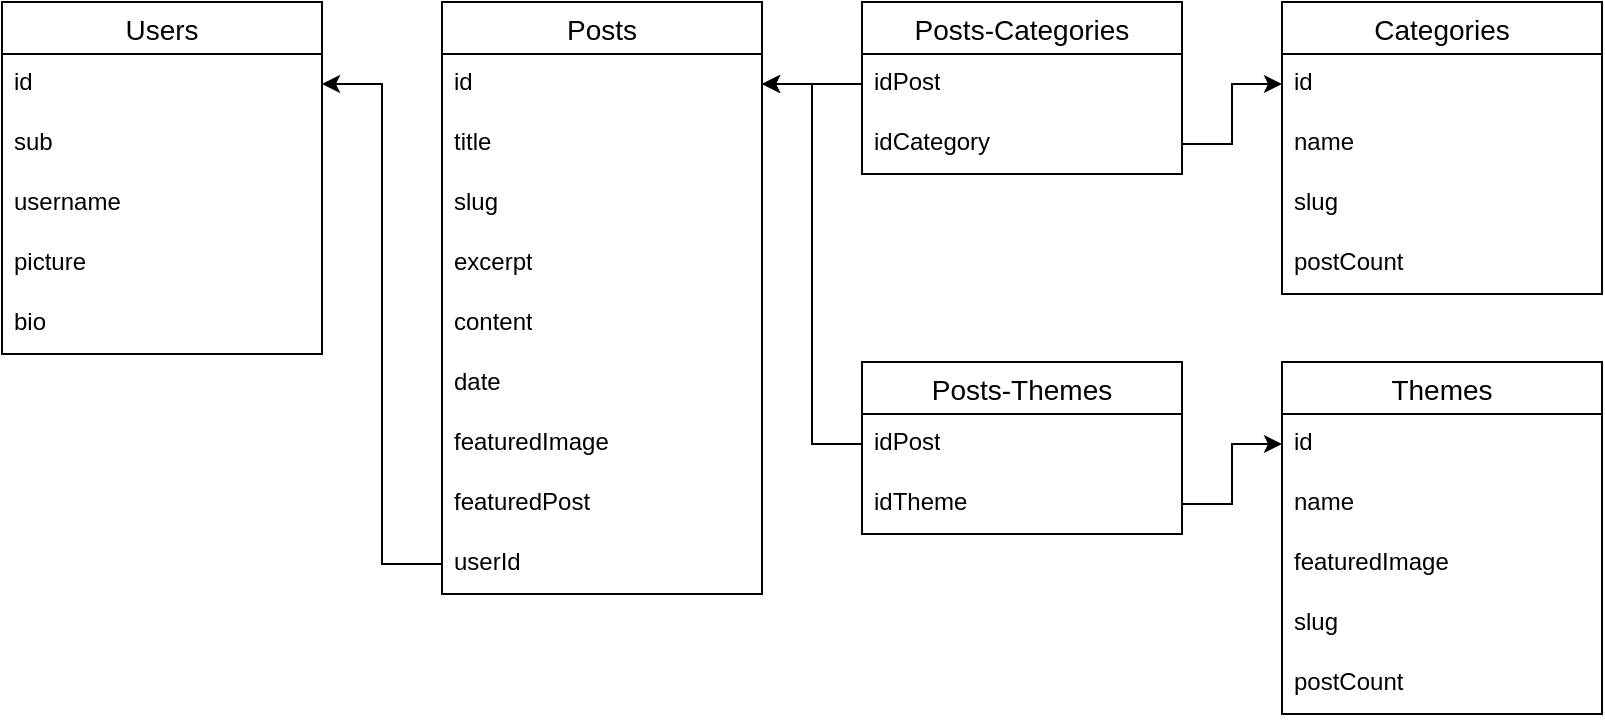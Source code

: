 <mxfile version="24.7.8">
  <diagram name="Página-1" id="kreef9xKFhjVskXejNy1">
    <mxGraphModel dx="1434" dy="820" grid="1" gridSize="10" guides="1" tooltips="1" connect="1" arrows="1" fold="1" page="1" pageScale="1" pageWidth="827" pageHeight="1169" math="0" shadow="0">
      <root>
        <mxCell id="0" />
        <mxCell id="1" parent="0" />
        <mxCell id="upbzSgsOyyYsz9vu7lGP-11" value="Users" style="swimlane;fontStyle=0;childLayout=stackLayout;horizontal=1;startSize=26;horizontalStack=0;resizeParent=1;resizeParentMax=0;resizeLast=0;collapsible=1;marginBottom=0;align=center;fontSize=14;" vertex="1" parent="1">
          <mxGeometry x="60" y="140" width="160" height="176" as="geometry" />
        </mxCell>
        <mxCell id="upbzSgsOyyYsz9vu7lGP-12" value="id" style="text;strokeColor=none;fillColor=none;spacingLeft=4;spacingRight=4;overflow=hidden;rotatable=0;points=[[0,0.5],[1,0.5]];portConstraint=eastwest;fontSize=12;whiteSpace=wrap;html=1;" vertex="1" parent="upbzSgsOyyYsz9vu7lGP-11">
          <mxGeometry y="26" width="160" height="30" as="geometry" />
        </mxCell>
        <mxCell id="upbzSgsOyyYsz9vu7lGP-13" value="sub" style="text;strokeColor=none;fillColor=none;spacingLeft=4;spacingRight=4;overflow=hidden;rotatable=0;points=[[0,0.5],[1,0.5]];portConstraint=eastwest;fontSize=12;whiteSpace=wrap;html=1;" vertex="1" parent="upbzSgsOyyYsz9vu7lGP-11">
          <mxGeometry y="56" width="160" height="30" as="geometry" />
        </mxCell>
        <mxCell id="upbzSgsOyyYsz9vu7lGP-14" value="username" style="text;strokeColor=none;fillColor=none;spacingLeft=4;spacingRight=4;overflow=hidden;rotatable=0;points=[[0,0.5],[1,0.5]];portConstraint=eastwest;fontSize=12;whiteSpace=wrap;html=1;" vertex="1" parent="upbzSgsOyyYsz9vu7lGP-11">
          <mxGeometry y="86" width="160" height="30" as="geometry" />
        </mxCell>
        <mxCell id="upbzSgsOyyYsz9vu7lGP-15" value="picture" style="text;strokeColor=none;fillColor=none;spacingLeft=4;spacingRight=4;overflow=hidden;rotatable=0;points=[[0,0.5],[1,0.5]];portConstraint=eastwest;fontSize=12;whiteSpace=wrap;html=1;" vertex="1" parent="upbzSgsOyyYsz9vu7lGP-11">
          <mxGeometry y="116" width="160" height="30" as="geometry" />
        </mxCell>
        <mxCell id="upbzSgsOyyYsz9vu7lGP-16" value="bio" style="text;strokeColor=none;fillColor=none;spacingLeft=4;spacingRight=4;overflow=hidden;rotatable=0;points=[[0,0.5],[1,0.5]];portConstraint=eastwest;fontSize=12;whiteSpace=wrap;html=1;" vertex="1" parent="upbzSgsOyyYsz9vu7lGP-11">
          <mxGeometry y="146" width="160" height="30" as="geometry" />
        </mxCell>
        <mxCell id="upbzSgsOyyYsz9vu7lGP-17" value="Posts" style="swimlane;fontStyle=0;childLayout=stackLayout;horizontal=1;startSize=26;horizontalStack=0;resizeParent=1;resizeParentMax=0;resizeLast=0;collapsible=1;marginBottom=0;align=center;fontSize=14;" vertex="1" parent="1">
          <mxGeometry x="280" y="140" width="160" height="296" as="geometry" />
        </mxCell>
        <mxCell id="upbzSgsOyyYsz9vu7lGP-18" value="id" style="text;strokeColor=none;fillColor=none;spacingLeft=4;spacingRight=4;overflow=hidden;rotatable=0;points=[[0,0.5],[1,0.5]];portConstraint=eastwest;fontSize=12;whiteSpace=wrap;html=1;" vertex="1" parent="upbzSgsOyyYsz9vu7lGP-17">
          <mxGeometry y="26" width="160" height="30" as="geometry" />
        </mxCell>
        <mxCell id="upbzSgsOyyYsz9vu7lGP-19" value="title" style="text;strokeColor=none;fillColor=none;spacingLeft=4;spacingRight=4;overflow=hidden;rotatable=0;points=[[0,0.5],[1,0.5]];portConstraint=eastwest;fontSize=12;whiteSpace=wrap;html=1;" vertex="1" parent="upbzSgsOyyYsz9vu7lGP-17">
          <mxGeometry y="56" width="160" height="30" as="geometry" />
        </mxCell>
        <mxCell id="upbzSgsOyyYsz9vu7lGP-20" value="slug" style="text;strokeColor=none;fillColor=none;spacingLeft=4;spacingRight=4;overflow=hidden;rotatable=0;points=[[0,0.5],[1,0.5]];portConstraint=eastwest;fontSize=12;whiteSpace=wrap;html=1;" vertex="1" parent="upbzSgsOyyYsz9vu7lGP-17">
          <mxGeometry y="86" width="160" height="30" as="geometry" />
        </mxCell>
        <mxCell id="upbzSgsOyyYsz9vu7lGP-21" value="excerpt" style="text;strokeColor=none;fillColor=none;spacingLeft=4;spacingRight=4;overflow=hidden;rotatable=0;points=[[0,0.5],[1,0.5]];portConstraint=eastwest;fontSize=12;whiteSpace=wrap;html=1;" vertex="1" parent="upbzSgsOyyYsz9vu7lGP-17">
          <mxGeometry y="116" width="160" height="30" as="geometry" />
        </mxCell>
        <mxCell id="upbzSgsOyyYsz9vu7lGP-22" value="content" style="text;strokeColor=none;fillColor=none;spacingLeft=4;spacingRight=4;overflow=hidden;rotatable=0;points=[[0,0.5],[1,0.5]];portConstraint=eastwest;fontSize=12;whiteSpace=wrap;html=1;" vertex="1" parent="upbzSgsOyyYsz9vu7lGP-17">
          <mxGeometry y="146" width="160" height="30" as="geometry" />
        </mxCell>
        <mxCell id="upbzSgsOyyYsz9vu7lGP-23" value="date" style="text;strokeColor=none;fillColor=none;spacingLeft=4;spacingRight=4;overflow=hidden;rotatable=0;points=[[0,0.5],[1,0.5]];portConstraint=eastwest;fontSize=12;whiteSpace=wrap;html=1;" vertex="1" parent="upbzSgsOyyYsz9vu7lGP-17">
          <mxGeometry y="176" width="160" height="30" as="geometry" />
        </mxCell>
        <mxCell id="upbzSgsOyyYsz9vu7lGP-24" value="featuredImage" style="text;strokeColor=none;fillColor=none;spacingLeft=4;spacingRight=4;overflow=hidden;rotatable=0;points=[[0,0.5],[1,0.5]];portConstraint=eastwest;fontSize=12;whiteSpace=wrap;html=1;" vertex="1" parent="upbzSgsOyyYsz9vu7lGP-17">
          <mxGeometry y="206" width="160" height="30" as="geometry" />
        </mxCell>
        <mxCell id="upbzSgsOyyYsz9vu7lGP-25" value="featuredPost" style="text;strokeColor=none;fillColor=none;spacingLeft=4;spacingRight=4;overflow=hidden;rotatable=0;points=[[0,0.5],[1,0.5]];portConstraint=eastwest;fontSize=12;whiteSpace=wrap;html=1;" vertex="1" parent="upbzSgsOyyYsz9vu7lGP-17">
          <mxGeometry y="236" width="160" height="30" as="geometry" />
        </mxCell>
        <mxCell id="upbzSgsOyyYsz9vu7lGP-26" value="userId" style="text;strokeColor=none;fillColor=none;spacingLeft=4;spacingRight=4;overflow=hidden;rotatable=0;points=[[0,0.5],[1,0.5]];portConstraint=eastwest;fontSize=12;whiteSpace=wrap;html=1;dashed=1;" vertex="1" parent="upbzSgsOyyYsz9vu7lGP-17">
          <mxGeometry y="266" width="160" height="30" as="geometry" />
        </mxCell>
        <mxCell id="upbzSgsOyyYsz9vu7lGP-27" style="edgeStyle=orthogonalEdgeStyle;rounded=0;orthogonalLoop=1;jettySize=auto;html=1;exitX=1;exitY=0.5;exitDx=0;exitDy=0;entryX=0;entryY=0.5;entryDx=0;entryDy=0;startArrow=classic;startFill=1;endArrow=none;endFill=0;" edge="1" parent="1" source="upbzSgsOyyYsz9vu7lGP-12" target="upbzSgsOyyYsz9vu7lGP-26">
          <mxGeometry relative="1" as="geometry" />
        </mxCell>
        <mxCell id="upbzSgsOyyYsz9vu7lGP-28" value="Categories" style="swimlane;fontStyle=0;childLayout=stackLayout;horizontal=1;startSize=26;horizontalStack=0;resizeParent=1;resizeParentMax=0;resizeLast=0;collapsible=1;marginBottom=0;align=center;fontSize=14;" vertex="1" parent="1">
          <mxGeometry x="700" y="140" width="160" height="146" as="geometry" />
        </mxCell>
        <mxCell id="upbzSgsOyyYsz9vu7lGP-29" value="id" style="text;strokeColor=none;fillColor=none;spacingLeft=4;spacingRight=4;overflow=hidden;rotatable=0;points=[[0,0.5],[1,0.5]];portConstraint=eastwest;fontSize=12;whiteSpace=wrap;html=1;" vertex="1" parent="upbzSgsOyyYsz9vu7lGP-28">
          <mxGeometry y="26" width="160" height="30" as="geometry" />
        </mxCell>
        <mxCell id="upbzSgsOyyYsz9vu7lGP-30" value="name" style="text;strokeColor=none;fillColor=none;spacingLeft=4;spacingRight=4;overflow=hidden;rotatable=0;points=[[0,0.5],[1,0.5]];portConstraint=eastwest;fontSize=12;whiteSpace=wrap;html=1;" vertex="1" parent="upbzSgsOyyYsz9vu7lGP-28">
          <mxGeometry y="56" width="160" height="30" as="geometry" />
        </mxCell>
        <mxCell id="upbzSgsOyyYsz9vu7lGP-31" value="slug" style="text;strokeColor=none;fillColor=none;spacingLeft=4;spacingRight=4;overflow=hidden;rotatable=0;points=[[0,0.5],[1,0.5]];portConstraint=eastwest;fontSize=12;whiteSpace=wrap;html=1;" vertex="1" parent="upbzSgsOyyYsz9vu7lGP-28">
          <mxGeometry y="86" width="160" height="30" as="geometry" />
        </mxCell>
        <mxCell id="upbzSgsOyyYsz9vu7lGP-32" value="postCount" style="text;strokeColor=none;fillColor=none;spacingLeft=4;spacingRight=4;overflow=hidden;rotatable=0;points=[[0,0.5],[1,0.5]];portConstraint=eastwest;fontSize=12;whiteSpace=wrap;html=1;" vertex="1" parent="upbzSgsOyyYsz9vu7lGP-28">
          <mxGeometry y="116" width="160" height="30" as="geometry" />
        </mxCell>
        <mxCell id="upbzSgsOyyYsz9vu7lGP-38" value="Posts-Categories" style="swimlane;fontStyle=0;childLayout=stackLayout;horizontal=1;startSize=26;horizontalStack=0;resizeParent=1;resizeParentMax=0;resizeLast=0;collapsible=1;marginBottom=0;align=center;fontSize=14;" vertex="1" parent="1">
          <mxGeometry x="490" y="140" width="160" height="86" as="geometry" />
        </mxCell>
        <mxCell id="upbzSgsOyyYsz9vu7lGP-39" value="idPost" style="text;strokeColor=none;fillColor=none;spacingLeft=4;spacingRight=4;overflow=hidden;rotatable=0;points=[[0,0.5],[1,0.5]];portConstraint=eastwest;fontSize=12;whiteSpace=wrap;html=1;" vertex="1" parent="upbzSgsOyyYsz9vu7lGP-38">
          <mxGeometry y="26" width="160" height="30" as="geometry" />
        </mxCell>
        <mxCell id="upbzSgsOyyYsz9vu7lGP-40" value="idCategory" style="text;strokeColor=none;fillColor=none;spacingLeft=4;spacingRight=4;overflow=hidden;rotatable=0;points=[[0,0.5],[1,0.5]];portConstraint=eastwest;fontSize=12;whiteSpace=wrap;html=1;" vertex="1" parent="upbzSgsOyyYsz9vu7lGP-38">
          <mxGeometry y="56" width="160" height="30" as="geometry" />
        </mxCell>
        <mxCell id="upbzSgsOyyYsz9vu7lGP-43" style="edgeStyle=orthogonalEdgeStyle;rounded=0;orthogonalLoop=1;jettySize=auto;html=1;exitX=0;exitY=0.5;exitDx=0;exitDy=0;entryX=1;entryY=0.5;entryDx=0;entryDy=0;" edge="1" parent="1" source="upbzSgsOyyYsz9vu7lGP-39" target="upbzSgsOyyYsz9vu7lGP-18">
          <mxGeometry relative="1" as="geometry" />
        </mxCell>
        <mxCell id="upbzSgsOyyYsz9vu7lGP-44" style="edgeStyle=orthogonalEdgeStyle;rounded=0;orthogonalLoop=1;jettySize=auto;html=1;exitX=1;exitY=0.5;exitDx=0;exitDy=0;entryX=0;entryY=0.5;entryDx=0;entryDy=0;" edge="1" parent="1" source="upbzSgsOyyYsz9vu7lGP-40" target="upbzSgsOyyYsz9vu7lGP-29">
          <mxGeometry relative="1" as="geometry" />
        </mxCell>
        <mxCell id="upbzSgsOyyYsz9vu7lGP-45" value="Themes" style="swimlane;fontStyle=0;childLayout=stackLayout;horizontal=1;startSize=26;horizontalStack=0;resizeParent=1;resizeParentMax=0;resizeLast=0;collapsible=1;marginBottom=0;align=center;fontSize=14;" vertex="1" parent="1">
          <mxGeometry x="700" y="320" width="160" height="176" as="geometry" />
        </mxCell>
        <mxCell id="upbzSgsOyyYsz9vu7lGP-46" value="id" style="text;strokeColor=none;fillColor=none;spacingLeft=4;spacingRight=4;overflow=hidden;rotatable=0;points=[[0,0.5],[1,0.5]];portConstraint=eastwest;fontSize=12;whiteSpace=wrap;html=1;" vertex="1" parent="upbzSgsOyyYsz9vu7lGP-45">
          <mxGeometry y="26" width="160" height="30" as="geometry" />
        </mxCell>
        <mxCell id="upbzSgsOyyYsz9vu7lGP-47" value="name" style="text;strokeColor=none;fillColor=none;spacingLeft=4;spacingRight=4;overflow=hidden;rotatable=0;points=[[0,0.5],[1,0.5]];portConstraint=eastwest;fontSize=12;whiteSpace=wrap;html=1;" vertex="1" parent="upbzSgsOyyYsz9vu7lGP-45">
          <mxGeometry y="56" width="160" height="30" as="geometry" />
        </mxCell>
        <mxCell id="upbzSgsOyyYsz9vu7lGP-48" value="featuredImage" style="text;strokeColor=none;fillColor=none;spacingLeft=4;spacingRight=4;overflow=hidden;rotatable=0;points=[[0,0.5],[1,0.5]];portConstraint=eastwest;fontSize=12;whiteSpace=wrap;html=1;" vertex="1" parent="upbzSgsOyyYsz9vu7lGP-45">
          <mxGeometry y="86" width="160" height="30" as="geometry" />
        </mxCell>
        <mxCell id="upbzSgsOyyYsz9vu7lGP-49" value="slug" style="text;strokeColor=none;fillColor=none;spacingLeft=4;spacingRight=4;overflow=hidden;rotatable=0;points=[[0,0.5],[1,0.5]];portConstraint=eastwest;fontSize=12;whiteSpace=wrap;html=1;" vertex="1" parent="upbzSgsOyyYsz9vu7lGP-45">
          <mxGeometry y="116" width="160" height="30" as="geometry" />
        </mxCell>
        <mxCell id="upbzSgsOyyYsz9vu7lGP-50" value="postCount" style="text;strokeColor=none;fillColor=none;spacingLeft=4;spacingRight=4;overflow=hidden;rotatable=0;points=[[0,0.5],[1,0.5]];portConstraint=eastwest;fontSize=12;whiteSpace=wrap;html=1;" vertex="1" parent="upbzSgsOyyYsz9vu7lGP-45">
          <mxGeometry y="146" width="160" height="30" as="geometry" />
        </mxCell>
        <mxCell id="upbzSgsOyyYsz9vu7lGP-51" value="Posts-Themes" style="swimlane;fontStyle=0;childLayout=stackLayout;horizontal=1;startSize=26;horizontalStack=0;resizeParent=1;resizeParentMax=0;resizeLast=0;collapsible=1;marginBottom=0;align=center;fontSize=14;" vertex="1" parent="1">
          <mxGeometry x="490" y="320" width="160" height="86" as="geometry" />
        </mxCell>
        <mxCell id="upbzSgsOyyYsz9vu7lGP-52" value="idPost" style="text;strokeColor=none;fillColor=none;spacingLeft=4;spacingRight=4;overflow=hidden;rotatable=0;points=[[0,0.5],[1,0.5]];portConstraint=eastwest;fontSize=12;whiteSpace=wrap;html=1;" vertex="1" parent="upbzSgsOyyYsz9vu7lGP-51">
          <mxGeometry y="26" width="160" height="30" as="geometry" />
        </mxCell>
        <mxCell id="upbzSgsOyyYsz9vu7lGP-53" value="idTheme" style="text;strokeColor=none;fillColor=none;spacingLeft=4;spacingRight=4;overflow=hidden;rotatable=0;points=[[0,0.5],[1,0.5]];portConstraint=eastwest;fontSize=12;whiteSpace=wrap;html=1;" vertex="1" parent="upbzSgsOyyYsz9vu7lGP-51">
          <mxGeometry y="56" width="160" height="30" as="geometry" />
        </mxCell>
        <mxCell id="upbzSgsOyyYsz9vu7lGP-54" style="edgeStyle=orthogonalEdgeStyle;rounded=0;orthogonalLoop=1;jettySize=auto;html=1;exitX=1;exitY=0.5;exitDx=0;exitDy=0;entryX=0;entryY=0.5;entryDx=0;entryDy=0;" edge="1" parent="1" source="upbzSgsOyyYsz9vu7lGP-53" target="upbzSgsOyyYsz9vu7lGP-46">
          <mxGeometry relative="1" as="geometry" />
        </mxCell>
        <mxCell id="upbzSgsOyyYsz9vu7lGP-55" style="edgeStyle=orthogonalEdgeStyle;rounded=0;orthogonalLoop=1;jettySize=auto;html=1;exitX=0;exitY=0.5;exitDx=0;exitDy=0;entryX=1;entryY=0.5;entryDx=0;entryDy=0;" edge="1" parent="1" source="upbzSgsOyyYsz9vu7lGP-52" target="upbzSgsOyyYsz9vu7lGP-18">
          <mxGeometry relative="1" as="geometry" />
        </mxCell>
      </root>
    </mxGraphModel>
  </diagram>
</mxfile>
